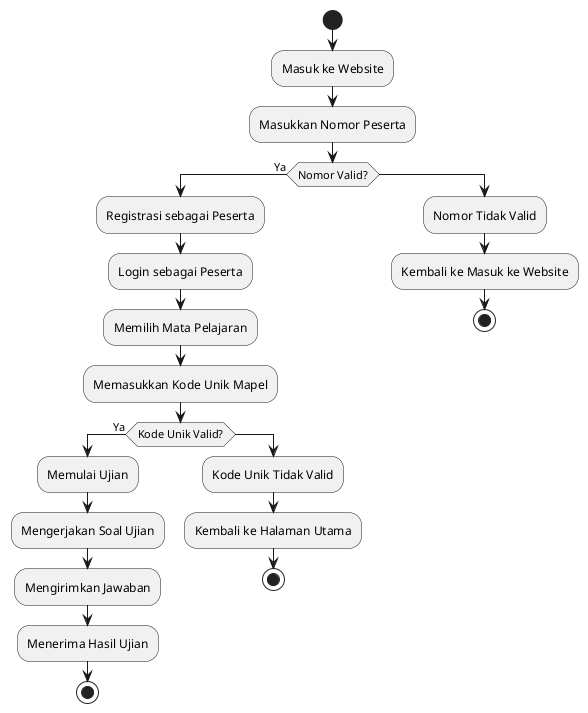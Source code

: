 @startuml
start

:Masuk ke Website;
:Masukkan Nomor Peserta;

if (Nomor Valid?) then (Ya)
  :Registrasi sebagai Peserta;
  :Login sebagai Peserta;
  :Memilih Mata Pelajaran;
  :Memasukkan Kode Unik Mapel;
  if (Kode Unik Valid?) then (Ya)
    :Memulai Ujian;
    :Mengerjakan Soal Ujian;
    :Mengirimkan Jawaban;
    :Menerima Hasil Ujian;
    stop
  else
    :Kode Unik Tidak Valid;
    :Kembali ke Halaman Utama;
    stop
  endif
else
  :Nomor Tidak Valid;
  :Kembali ke Masuk ke Website;
  stop
endif

@enduml

